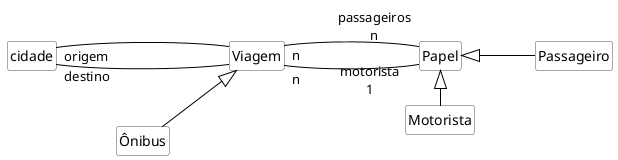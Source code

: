 @startuml mod07ima14
hide circle
hide methods
hide empty members

skinparam class {
    BackgroundColor White
    ArrowColor Black
    BorderColor #505050
}
left to right direction
class "cidade" as ci
class "Viagem" as vi
class "Papel" as pa
class "Passageiro" as ps
class "Ônibus" as on
class "Motorista" as mo
ci"destino" --- vi
ci "origem" --- vi
vi"n" --- "motorista\n1"pa
vi"n" --- "passageiros\nn"pa
pa <|-- ps
pa <|-right- mo
on --|> vi
@endtuml